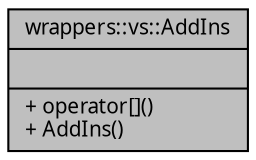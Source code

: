 digraph "wrappers::vs::AddIns"
{
 // INTERACTIVE_SVG=YES
  edge [fontname="Verdana",fontsize="10",labelfontname="Verdana",labelfontsize="10"];
  node [fontname="Verdana",fontsize="10",shape=record];
  Node1 [label="{wrappers::vs::AddIns\n||+ operator[]()\l+ AddIns()\l}",height=0.2,width=0.4,color="black", fillcolor="grey75", style="filled", fontcolor="black"];
}
